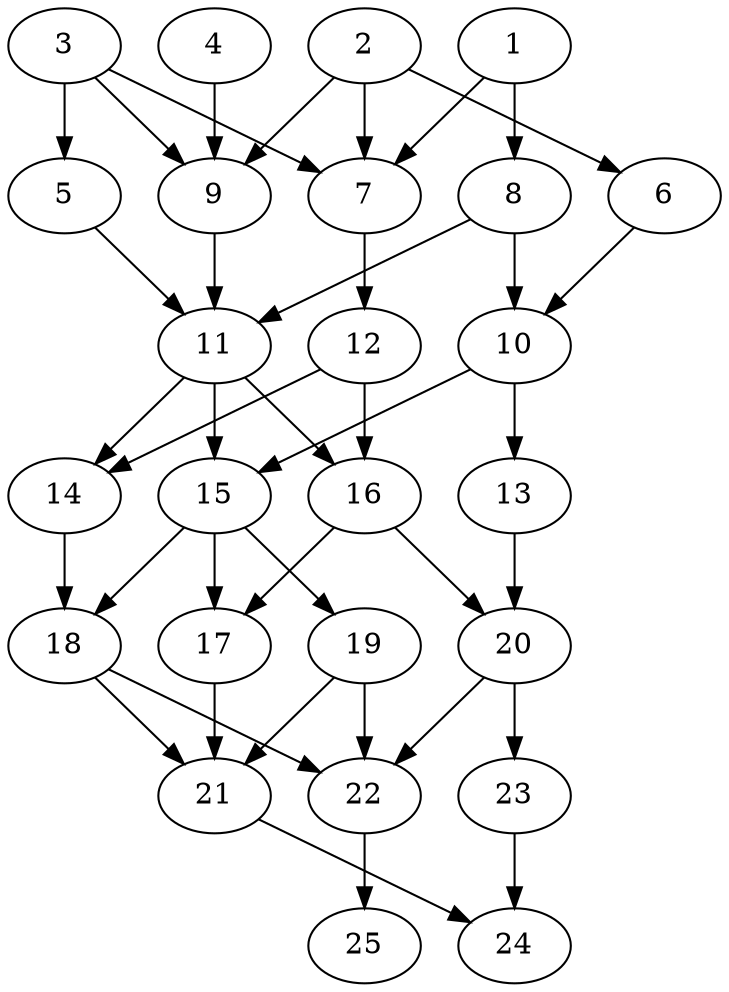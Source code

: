 // DAG automatically generated by daggen at Thu Oct  3 14:00:39 2019
// ./daggen --dot -n 25 --ccr 0.4 --fat 0.5 --regular 0.7 --density 0.6 --mindata 5242880 --maxdata 52428800 
digraph G {
  1 [size="21427200", alpha="0.02", expect_size="8570880"] 
  1 -> 7 [size ="8570880"]
  1 -> 8 [size ="8570880"]
  2 [size="29091840", alpha="0.05", expect_size="11636736"] 
  2 -> 6 [size ="11636736"]
  2 -> 7 [size ="11636736"]
  2 -> 9 [size ="11636736"]
  3 [size="62758400", alpha="0.11", expect_size="25103360"] 
  3 -> 5 [size ="25103360"]
  3 -> 7 [size ="25103360"]
  3 -> 9 [size ="25103360"]
  4 [size="89896960", alpha="0.14", expect_size="35958784"] 
  4 -> 9 [size ="35958784"]
  5 [size="92464640", alpha="0.13", expect_size="36985856"] 
  5 -> 11 [size ="36985856"]
  6 [size="47984640", alpha="0.01", expect_size="19193856"] 
  6 -> 10 [size ="19193856"]
  7 [size="86896640", alpha="0.17", expect_size="34758656"] 
  7 -> 12 [size ="34758656"]
  8 [size="103129600", alpha="0.01", expect_size="41251840"] 
  8 -> 10 [size ="41251840"]
  8 -> 11 [size ="41251840"]
  9 [size="66022400", alpha="0.06", expect_size="26408960"] 
  9 -> 11 [size ="26408960"]
  10 [size="129295360", alpha="0.14", expect_size="51718144"] 
  10 -> 13 [size ="51718144"]
  10 -> 15 [size ="51718144"]
  11 [size="128128000", alpha="0.14", expect_size="51251200"] 
  11 -> 14 [size ="51251200"]
  11 -> 15 [size ="51251200"]
  11 -> 16 [size ="51251200"]
  12 [size="23040000", alpha="0.12", expect_size="9216000"] 
  12 -> 14 [size ="9216000"]
  12 -> 16 [size ="9216000"]
  13 [size="53606400", alpha="0.09", expect_size="21442560"] 
  13 -> 20 [size ="21442560"]
  14 [size="118881280", alpha="0.03", expect_size="47552512"] 
  14 -> 18 [size ="47552512"]
  15 [size="83691520", alpha="0.06", expect_size="33476608"] 
  15 -> 17 [size ="33476608"]
  15 -> 18 [size ="33476608"]
  15 -> 19 [size ="33476608"]
  16 [size="43148800", alpha="0.07", expect_size="17259520"] 
  16 -> 17 [size ="17259520"]
  16 -> 20 [size ="17259520"]
  17 [size="46553600", alpha="0.03", expect_size="18621440"] 
  17 -> 21 [size ="18621440"]
  18 [size="26769920", alpha="0.04", expect_size="10707968"] 
  18 -> 21 [size ="10707968"]
  18 -> 22 [size ="10707968"]
  19 [size="31475200", alpha="0.03", expect_size="12590080"] 
  19 -> 21 [size ="12590080"]
  19 -> 22 [size ="12590080"]
  20 [size="67763200", alpha="0.19", expect_size="27105280"] 
  20 -> 22 [size ="27105280"]
  20 -> 23 [size ="27105280"]
  21 [size="32898560", alpha="0.17", expect_size="13159424"] 
  21 -> 24 [size ="13159424"]
  22 [size="113297920", alpha="0.18", expect_size="45319168"] 
  22 -> 25 [size ="45319168"]
  23 [size="64596480", alpha="0.07", expect_size="25838592"] 
  23 -> 24 [size ="25838592"]
  24 [size="115256320", alpha="0.09", expect_size="46102528"] 
  25 [size="130690560", alpha="0.05", expect_size="52276224"] 
}
